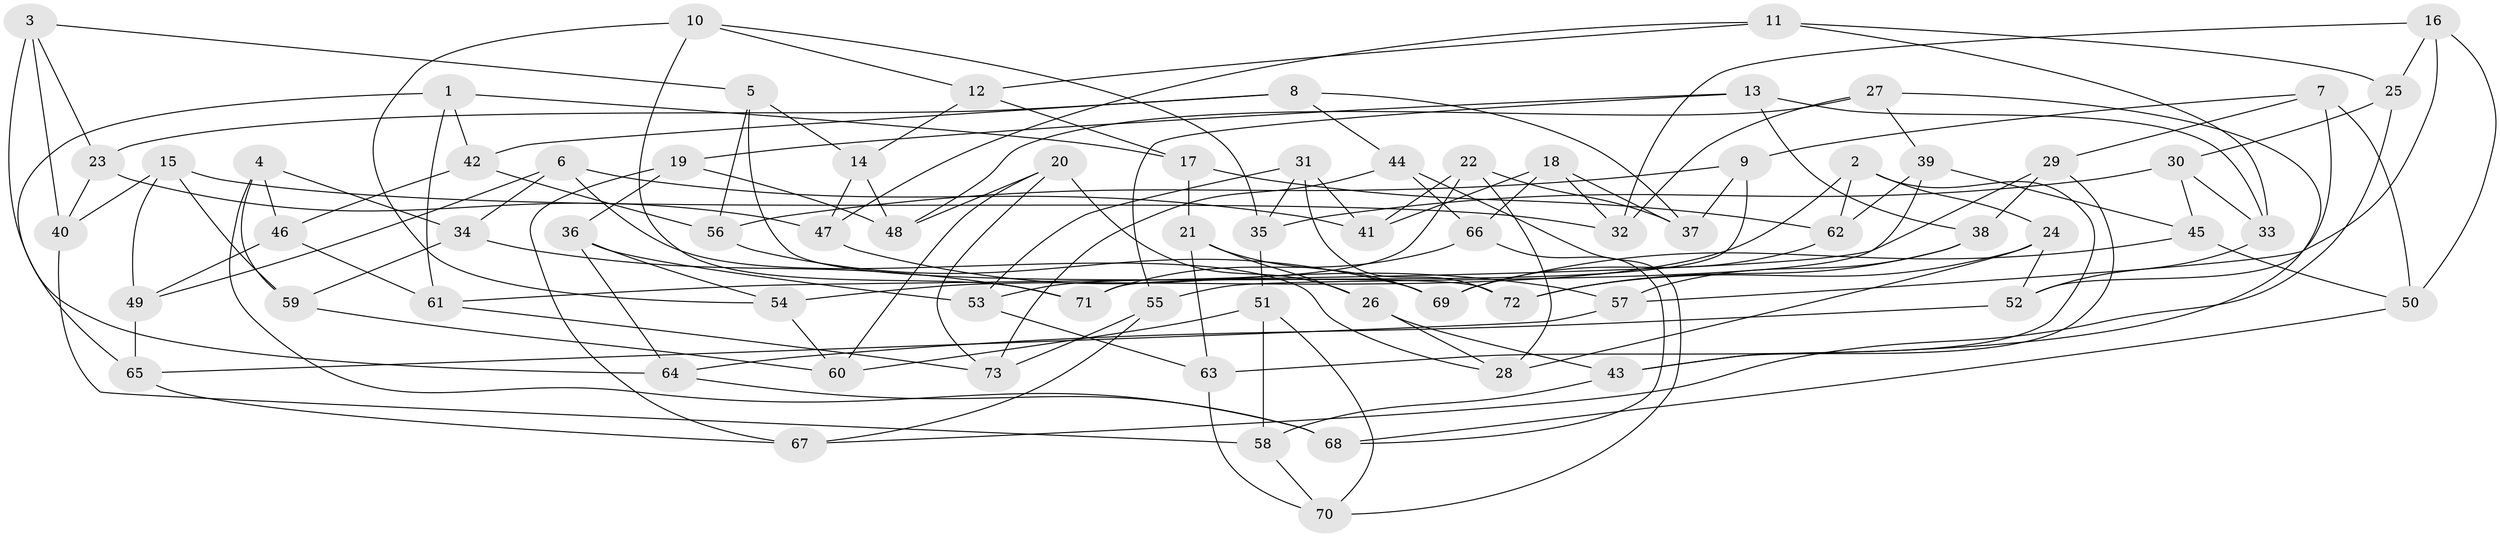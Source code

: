 // coarse degree distribution, {4: 0.19047619047619047, 3: 0.23809523809523808, 5: 0.19047619047619047, 9: 0.047619047619047616, 6: 0.14285714285714285, 7: 0.09523809523809523, 8: 0.047619047619047616, 12: 0.047619047619047616}
// Generated by graph-tools (version 1.1) at 2025/02/03/04/25 22:02:23]
// undirected, 73 vertices, 146 edges
graph export_dot {
graph [start="1"]
  node [color=gray90,style=filled];
  1;
  2;
  3;
  4;
  5;
  6;
  7;
  8;
  9;
  10;
  11;
  12;
  13;
  14;
  15;
  16;
  17;
  18;
  19;
  20;
  21;
  22;
  23;
  24;
  25;
  26;
  27;
  28;
  29;
  30;
  31;
  32;
  33;
  34;
  35;
  36;
  37;
  38;
  39;
  40;
  41;
  42;
  43;
  44;
  45;
  46;
  47;
  48;
  49;
  50;
  51;
  52;
  53;
  54;
  55;
  56;
  57;
  58;
  59;
  60;
  61;
  62;
  63;
  64;
  65;
  66;
  67;
  68;
  69;
  70;
  71;
  72;
  73;
  1 -- 65;
  1 -- 17;
  1 -- 61;
  1 -- 42;
  2 -- 24;
  2 -- 43;
  2 -- 54;
  2 -- 62;
  3 -- 64;
  3 -- 5;
  3 -- 40;
  3 -- 23;
  4 -- 68;
  4 -- 59;
  4 -- 46;
  4 -- 34;
  5 -- 56;
  5 -- 72;
  5 -- 14;
  6 -- 41;
  6 -- 34;
  6 -- 49;
  6 -- 28;
  7 -- 9;
  7 -- 52;
  7 -- 29;
  7 -- 50;
  8 -- 42;
  8 -- 37;
  8 -- 23;
  8 -- 44;
  9 -- 71;
  9 -- 37;
  9 -- 56;
  10 -- 71;
  10 -- 12;
  10 -- 54;
  10 -- 35;
  11 -- 12;
  11 -- 25;
  11 -- 33;
  11 -- 47;
  12 -- 17;
  12 -- 14;
  13 -- 38;
  13 -- 33;
  13 -- 19;
  13 -- 55;
  14 -- 48;
  14 -- 47;
  15 -- 40;
  15 -- 59;
  15 -- 32;
  15 -- 49;
  16 -- 25;
  16 -- 50;
  16 -- 57;
  16 -- 32;
  17 -- 21;
  17 -- 62;
  18 -- 32;
  18 -- 66;
  18 -- 37;
  18 -- 41;
  19 -- 67;
  19 -- 48;
  19 -- 36;
  20 -- 60;
  20 -- 73;
  20 -- 26;
  20 -- 48;
  21 -- 26;
  21 -- 63;
  21 -- 69;
  22 -- 37;
  22 -- 53;
  22 -- 28;
  22 -- 41;
  23 -- 40;
  23 -- 47;
  24 -- 28;
  24 -- 52;
  24 -- 72;
  25 -- 67;
  25 -- 30;
  26 -- 28;
  26 -- 43;
  27 -- 39;
  27 -- 32;
  27 -- 48;
  27 -- 63;
  29 -- 61;
  29 -- 38;
  29 -- 43;
  30 -- 33;
  30 -- 35;
  30 -- 45;
  31 -- 53;
  31 -- 41;
  31 -- 35;
  31 -- 72;
  33 -- 52;
  34 -- 59;
  34 -- 71;
  35 -- 51;
  36 -- 54;
  36 -- 53;
  36 -- 64;
  38 -- 57;
  38 -- 72;
  39 -- 62;
  39 -- 55;
  39 -- 45;
  40 -- 58;
  42 -- 56;
  42 -- 46;
  43 -- 58;
  44 -- 70;
  44 -- 73;
  44 -- 66;
  45 -- 50;
  45 -- 69;
  46 -- 61;
  46 -- 49;
  47 -- 57;
  49 -- 65;
  50 -- 68;
  51 -- 70;
  51 -- 58;
  51 -- 60;
  52 -- 64;
  53 -- 63;
  54 -- 60;
  55 -- 73;
  55 -- 67;
  56 -- 69;
  57 -- 65;
  58 -- 70;
  59 -- 60;
  61 -- 73;
  62 -- 69;
  63 -- 70;
  64 -- 68;
  65 -- 67;
  66 -- 71;
  66 -- 68;
}
